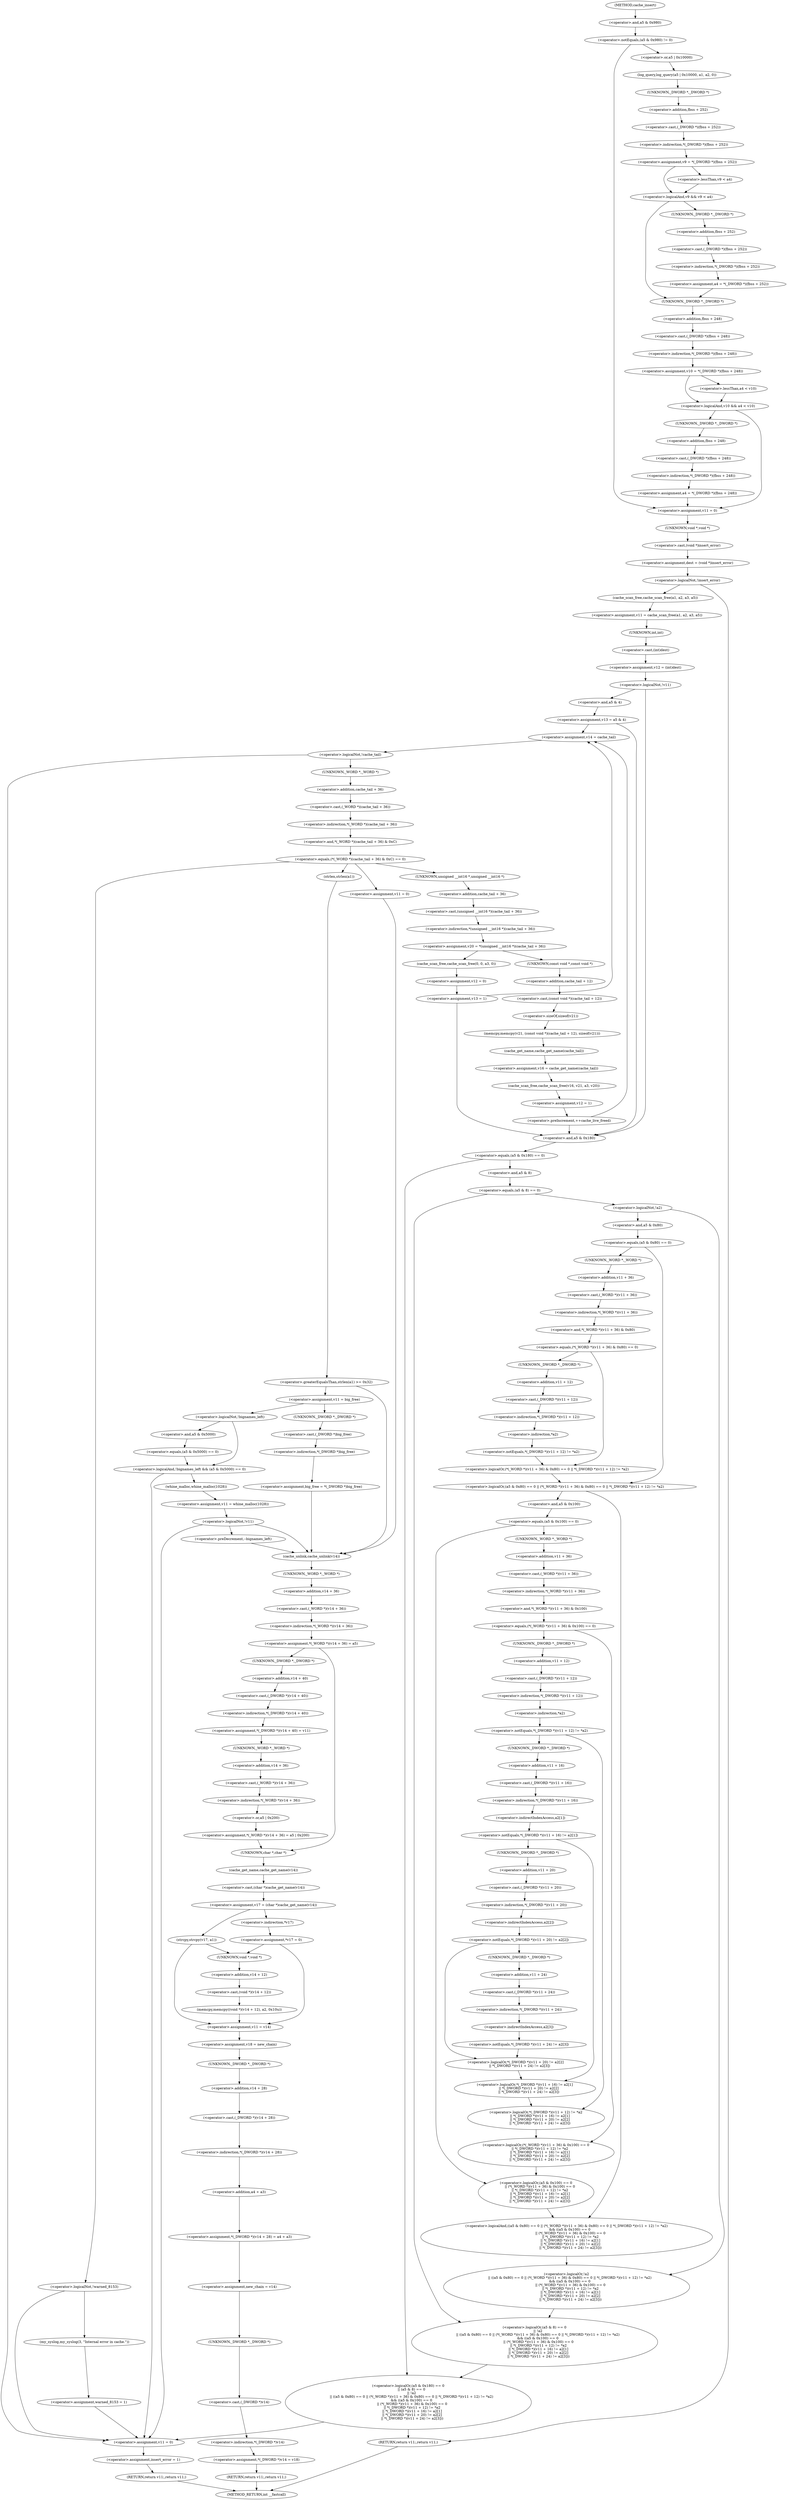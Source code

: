 digraph cache_insert {  
"1000133" [label = "(<operator>.notEquals,(a5 & 0x980) != 0)" ]
"1000134" [label = "(<operator>.and,a5 & 0x980)" ]
"1000139" [label = "(log_query,log_query(a5 | 0x10000, a1, a2, 0))" ]
"1000140" [label = "(<operator>.or,a5 | 0x10000)" ]
"1000146" [label = "(<operator>.assignment,v9 = *(_DWORD *)(fbss + 252))" ]
"1000148" [label = "(<operator>.indirection,*(_DWORD *)(fbss + 252))" ]
"1000149" [label = "(<operator>.cast,(_DWORD *)(fbss + 252))" ]
"1000150" [label = "(UNKNOWN,_DWORD *,_DWORD *)" ]
"1000151" [label = "(<operator>.addition,fbss + 252)" ]
"1000155" [label = "(<operator>.logicalAnd,v9 && v9 < a4)" ]
"1000157" [label = "(<operator>.lessThan,v9 < a4)" ]
"1000160" [label = "(<operator>.assignment,a4 = *(_DWORD *)(fbss + 252))" ]
"1000162" [label = "(<operator>.indirection,*(_DWORD *)(fbss + 252))" ]
"1000163" [label = "(<operator>.cast,(_DWORD *)(fbss + 252))" ]
"1000164" [label = "(UNKNOWN,_DWORD *,_DWORD *)" ]
"1000165" [label = "(<operator>.addition,fbss + 252)" ]
"1000168" [label = "(<operator>.assignment,v10 = *(_DWORD *)(fbss + 248))" ]
"1000170" [label = "(<operator>.indirection,*(_DWORD *)(fbss + 248))" ]
"1000171" [label = "(<operator>.cast,(_DWORD *)(fbss + 248))" ]
"1000172" [label = "(UNKNOWN,_DWORD *,_DWORD *)" ]
"1000173" [label = "(<operator>.addition,fbss + 248)" ]
"1000177" [label = "(<operator>.logicalAnd,v10 && a4 < v10)" ]
"1000179" [label = "(<operator>.lessThan,a4 < v10)" ]
"1000182" [label = "(<operator>.assignment,a4 = *(_DWORD *)(fbss + 248))" ]
"1000184" [label = "(<operator>.indirection,*(_DWORD *)(fbss + 248))" ]
"1000185" [label = "(<operator>.cast,(_DWORD *)(fbss + 248))" ]
"1000186" [label = "(UNKNOWN,_DWORD *,_DWORD *)" ]
"1000187" [label = "(<operator>.addition,fbss + 248)" ]
"1000190" [label = "(<operator>.assignment,v11 = 0)" ]
"1000193" [label = "(<operator>.assignment,dest = (void *)insert_error)" ]
"1000195" [label = "(<operator>.cast,(void *)insert_error)" ]
"1000196" [label = "(UNKNOWN,void *,void *)" ]
"1000199" [label = "(<operator>.logicalNot,!insert_error)" ]
"1000202" [label = "(<operator>.assignment,v11 = cache_scan_free(a1, a2, a3, a5))" ]
"1000204" [label = "(cache_scan_free,cache_scan_free(a1, a2, a3, a5))" ]
"1000209" [label = "(<operator>.assignment,v12 = (int)dest)" ]
"1000211" [label = "(<operator>.cast,(int)dest)" ]
"1000212" [label = "(UNKNOWN,int,int)" ]
"1000215" [label = "(<operator>.logicalNot,!v11)" ]
"1000218" [label = "(<operator>.assignment,v13 = a5 & 4)" ]
"1000220" [label = "(<operator>.and,a5 & 4)" ]
"1000226" [label = "(<operator>.assignment,v14 = cache_tail)" ]
"1000230" [label = "(<operator>.logicalNot,!cache_tail)" ]
"1000234" [label = "(<operator>.equals,(*(_WORD *)(cache_tail + 36) & 0xC) == 0)" ]
"1000235" [label = "(<operator>.and,*(_WORD *)(cache_tail + 36) & 0xC)" ]
"1000236" [label = "(<operator>.indirection,*(_WORD *)(cache_tail + 36))" ]
"1000237" [label = "(<operator>.cast,(_WORD *)(cache_tail + 36))" ]
"1000238" [label = "(UNKNOWN,_WORD *,_WORD *)" ]
"1000239" [label = "(<operator>.addition,cache_tail + 36)" ]
"1000249" [label = "(<operator>.greaterEqualsThan,strlen(a1) >= 0x32)" ]
"1000250" [label = "(strlen,strlen(a1))" ]
"1000254" [label = "(<operator>.assignment,v11 = big_free)" ]
"1000260" [label = "(<operator>.assignment,big_free = *(_DWORD *)big_free)" ]
"1000262" [label = "(<operator>.indirection,*(_DWORD *)big_free)" ]
"1000263" [label = "(<operator>.cast,(_DWORD *)big_free)" ]
"1000264" [label = "(UNKNOWN,_DWORD *,_DWORD *)" ]
"1000269" [label = "(<operator>.logicalAnd,!bignames_left && (a5 & 0x5000) == 0)" ]
"1000270" [label = "(<operator>.logicalNot,!bignames_left)" ]
"1000272" [label = "(<operator>.equals,(a5 & 0x5000) == 0)" ]
"1000273" [label = "(<operator>.and,a5 & 0x5000)" ]
"1000278" [label = "(<operator>.assignment,v11 = whine_malloc(1028))" ]
"1000280" [label = "(whine_malloc,whine_malloc(1028))" ]
"1000283" [label = "(<operator>.logicalNot,!v11)" ]
"1000288" [label = "(<operator>.preDecrement,--bignames_left)" ]
"1000292" [label = "(<operator>.assignment,v11 = 0)" ]
"1000295" [label = "(cache_unlink,cache_unlink(v14))" ]
"1000297" [label = "(<operator>.assignment,*(_WORD *)(v14 + 36) = a5)" ]
"1000298" [label = "(<operator>.indirection,*(_WORD *)(v14 + 36))" ]
"1000299" [label = "(<operator>.cast,(_WORD *)(v14 + 36))" ]
"1000300" [label = "(UNKNOWN,_WORD *,_WORD *)" ]
"1000301" [label = "(<operator>.addition,v14 + 36)" ]
"1000308" [label = "(<operator>.assignment,*(_DWORD *)(v14 + 40) = v11)" ]
"1000309" [label = "(<operator>.indirection,*(_DWORD *)(v14 + 40))" ]
"1000310" [label = "(<operator>.cast,(_DWORD *)(v14 + 40))" ]
"1000311" [label = "(UNKNOWN,_DWORD *,_DWORD *)" ]
"1000312" [label = "(<operator>.addition,v14 + 40)" ]
"1000316" [label = "(<operator>.assignment,*(_WORD *)(v14 + 36) = a5 | 0x200)" ]
"1000317" [label = "(<operator>.indirection,*(_WORD *)(v14 + 36))" ]
"1000318" [label = "(<operator>.cast,(_WORD *)(v14 + 36))" ]
"1000319" [label = "(UNKNOWN,_WORD *,_WORD *)" ]
"1000320" [label = "(<operator>.addition,v14 + 36)" ]
"1000323" [label = "(<operator>.or,a5 | 0x200)" ]
"1000326" [label = "(<operator>.assignment,v17 = (char *)cache_get_name(v14))" ]
"1000328" [label = "(<operator>.cast,(char *)cache_get_name(v14))" ]
"1000329" [label = "(UNKNOWN,char *,char *)" ]
"1000330" [label = "(cache_get_name,cache_get_name(v14))" ]
"1000334" [label = "(strcpy,strcpy(v17, a1))" ]
"1000338" [label = "(<operator>.assignment,*v17 = 0)" ]
"1000339" [label = "(<operator>.indirection,*v17)" ]
"1000344" [label = "(memcpy,memcpy((void *)(v14 + 12), a2, 0x10u))" ]
"1000345" [label = "(<operator>.cast,(void *)(v14 + 12))" ]
"1000346" [label = "(UNKNOWN,void *,void *)" ]
"1000347" [label = "(<operator>.addition,v14 + 12)" ]
"1000352" [label = "(<operator>.assignment,v11 = v14)" ]
"1000355" [label = "(<operator>.assignment,v18 = new_chain)" ]
"1000358" [label = "(<operator>.assignment,*(_DWORD *)(v14 + 28) = a4 + a3)" ]
"1000359" [label = "(<operator>.indirection,*(_DWORD *)(v14 + 28))" ]
"1000360" [label = "(<operator>.cast,(_DWORD *)(v14 + 28))" ]
"1000361" [label = "(UNKNOWN,_DWORD *,_DWORD *)" ]
"1000362" [label = "(<operator>.addition,v14 + 28)" ]
"1000365" [label = "(<operator>.addition,a4 + a3)" ]
"1000368" [label = "(<operator>.assignment,new_chain = v14)" ]
"1000371" [label = "(<operator>.assignment,*(_DWORD *)v14 = v18)" ]
"1000372" [label = "(<operator>.indirection,*(_DWORD *)v14)" ]
"1000373" [label = "(<operator>.cast,(_DWORD *)v14)" ]
"1000374" [label = "(UNKNOWN,_DWORD *,_DWORD *)" ]
"1000377" [label = "(RETURN,return v11;,return v11;)" ]
"1000383" [label = "(<operator>.logicalNot,!warned_8153)" ]
"1000386" [label = "(my_syslog,my_syslog(3, \"Internal error in cache.\"))" ]
"1000389" [label = "(<operator>.assignment,warned_8153 = 1)" ]
"1000393" [label = "(<operator>.assignment,v20 = *(unsigned __int16 *)(cache_tail + 36))" ]
"1000395" [label = "(<operator>.indirection,*(unsigned __int16 *)(cache_tail + 36))" ]
"1000396" [label = "(<operator>.cast,(unsigned __int16 *)(cache_tail + 36))" ]
"1000397" [label = "(UNKNOWN,unsigned __int16 *,unsigned __int16 *)" ]
"1000398" [label = "(<operator>.addition,cache_tail + 36)" ]
"1000404" [label = "(memcpy,memcpy(v21, (const void *)(cache_tail + 12), sizeof(v21)))" ]
"1000406" [label = "(<operator>.cast,(const void *)(cache_tail + 12))" ]
"1000407" [label = "(UNKNOWN,const void *,const void *)" ]
"1000408" [label = "(<operator>.addition,cache_tail + 12)" ]
"1000411" [label = "(<operator>.sizeOf,sizeof(v21))" ]
"1000413" [label = "(<operator>.assignment,v16 = cache_get_name(cache_tail))" ]
"1000415" [label = "(cache_get_name,cache_get_name(cache_tail))" ]
"1000417" [label = "(cache_scan_free,cache_scan_free(v16, v21, a3, v20))" ]
"1000422" [label = "(<operator>.assignment,v12 = 1)" ]
"1000425" [label = "(<operator>.preIncrement,++cache_live_freed)" ]
"1000429" [label = "(cache_scan_free,cache_scan_free(0, 0, a3, 0))" ]
"1000434" [label = "(<operator>.assignment,v12 = 0)" ]
"1000437" [label = "(<operator>.assignment,v13 = 1)" ]
"1000441" [label = "(<operator>.logicalOr,(a5 & 0x180) == 0\n      || (a5 & 8) == 0\n      || !a2\n      || ((a5 & 0x80) == 0 || (*(_WORD *)(v11 + 36) & 0x80) == 0 || *(_DWORD *)(v11 + 12) != *a2)\n      && ((a5 & 0x100) == 0\n       || (*(_WORD *)(v11 + 36) & 0x100) == 0\n       || *(_DWORD *)(v11 + 12) != *a2\n       || *(_DWORD *)(v11 + 16) != a2[1]\n       || *(_DWORD *)(v11 + 20) != a2[2]\n       || *(_DWORD *)(v11 + 24) != a2[3]))" ]
"1000442" [label = "(<operator>.equals,(a5 & 0x180) == 0)" ]
"1000443" [label = "(<operator>.and,a5 & 0x180)" ]
"1000447" [label = "(<operator>.logicalOr,(a5 & 8) == 0\n      || !a2\n      || ((a5 & 0x80) == 0 || (*(_WORD *)(v11 + 36) & 0x80) == 0 || *(_DWORD *)(v11 + 12) != *a2)\n      && ((a5 & 0x100) == 0\n       || (*(_WORD *)(v11 + 36) & 0x100) == 0\n       || *(_DWORD *)(v11 + 12) != *a2\n       || *(_DWORD *)(v11 + 16) != a2[1]\n       || *(_DWORD *)(v11 + 20) != a2[2]\n       || *(_DWORD *)(v11 + 24) != a2[3]))" ]
"1000448" [label = "(<operator>.equals,(a5 & 8) == 0)" ]
"1000449" [label = "(<operator>.and,a5 & 8)" ]
"1000453" [label = "(<operator>.logicalOr,!a2\n      || ((a5 & 0x80) == 0 || (*(_WORD *)(v11 + 36) & 0x80) == 0 || *(_DWORD *)(v11 + 12) != *a2)\n      && ((a5 & 0x100) == 0\n       || (*(_WORD *)(v11 + 36) & 0x100) == 0\n       || *(_DWORD *)(v11 + 12) != *a2\n       || *(_DWORD *)(v11 + 16) != a2[1]\n       || *(_DWORD *)(v11 + 20) != a2[2]\n       || *(_DWORD *)(v11 + 24) != a2[3]))" ]
"1000454" [label = "(<operator>.logicalNot,!a2)" ]
"1000456" [label = "(<operator>.logicalAnd,((a5 & 0x80) == 0 || (*(_WORD *)(v11 + 36) & 0x80) == 0 || *(_DWORD *)(v11 + 12) != *a2)\n      && ((a5 & 0x100) == 0\n       || (*(_WORD *)(v11 + 36) & 0x100) == 0\n       || *(_DWORD *)(v11 + 12) != *a2\n       || *(_DWORD *)(v11 + 16) != a2[1]\n       || *(_DWORD *)(v11 + 20) != a2[2]\n       || *(_DWORD *)(v11 + 24) != a2[3]))" ]
"1000457" [label = "(<operator>.logicalOr,(a5 & 0x80) == 0 || (*(_WORD *)(v11 + 36) & 0x80) == 0 || *(_DWORD *)(v11 + 12) != *a2)" ]
"1000458" [label = "(<operator>.equals,(a5 & 0x80) == 0)" ]
"1000459" [label = "(<operator>.and,a5 & 0x80)" ]
"1000463" [label = "(<operator>.logicalOr,(*(_WORD *)(v11 + 36) & 0x80) == 0 || *(_DWORD *)(v11 + 12) != *a2)" ]
"1000464" [label = "(<operator>.equals,(*(_WORD *)(v11 + 36) & 0x80) == 0)" ]
"1000465" [label = "(<operator>.and,*(_WORD *)(v11 + 36) & 0x80)" ]
"1000466" [label = "(<operator>.indirection,*(_WORD *)(v11 + 36))" ]
"1000467" [label = "(<operator>.cast,(_WORD *)(v11 + 36))" ]
"1000468" [label = "(UNKNOWN,_WORD *,_WORD *)" ]
"1000469" [label = "(<operator>.addition,v11 + 36)" ]
"1000474" [label = "(<operator>.notEquals,*(_DWORD *)(v11 + 12) != *a2)" ]
"1000475" [label = "(<operator>.indirection,*(_DWORD *)(v11 + 12))" ]
"1000476" [label = "(<operator>.cast,(_DWORD *)(v11 + 12))" ]
"1000477" [label = "(UNKNOWN,_DWORD *,_DWORD *)" ]
"1000478" [label = "(<operator>.addition,v11 + 12)" ]
"1000481" [label = "(<operator>.indirection,*a2)" ]
"1000483" [label = "(<operator>.logicalOr,(a5 & 0x100) == 0\n       || (*(_WORD *)(v11 + 36) & 0x100) == 0\n       || *(_DWORD *)(v11 + 12) != *a2\n       || *(_DWORD *)(v11 + 16) != a2[1]\n       || *(_DWORD *)(v11 + 20) != a2[2]\n       || *(_DWORD *)(v11 + 24) != a2[3])" ]
"1000484" [label = "(<operator>.equals,(a5 & 0x100) == 0)" ]
"1000485" [label = "(<operator>.and,a5 & 0x100)" ]
"1000489" [label = "(<operator>.logicalOr,(*(_WORD *)(v11 + 36) & 0x100) == 0\n       || *(_DWORD *)(v11 + 12) != *a2\n       || *(_DWORD *)(v11 + 16) != a2[1]\n       || *(_DWORD *)(v11 + 20) != a2[2]\n       || *(_DWORD *)(v11 + 24) != a2[3])" ]
"1000490" [label = "(<operator>.equals,(*(_WORD *)(v11 + 36) & 0x100) == 0)" ]
"1000491" [label = "(<operator>.and,*(_WORD *)(v11 + 36) & 0x100)" ]
"1000492" [label = "(<operator>.indirection,*(_WORD *)(v11 + 36))" ]
"1000493" [label = "(<operator>.cast,(_WORD *)(v11 + 36))" ]
"1000494" [label = "(UNKNOWN,_WORD *,_WORD *)" ]
"1000495" [label = "(<operator>.addition,v11 + 36)" ]
"1000500" [label = "(<operator>.logicalOr,*(_DWORD *)(v11 + 12) != *a2\n       || *(_DWORD *)(v11 + 16) != a2[1]\n       || *(_DWORD *)(v11 + 20) != a2[2]\n       || *(_DWORD *)(v11 + 24) != a2[3])" ]
"1000501" [label = "(<operator>.notEquals,*(_DWORD *)(v11 + 12) != *a2)" ]
"1000502" [label = "(<operator>.indirection,*(_DWORD *)(v11 + 12))" ]
"1000503" [label = "(<operator>.cast,(_DWORD *)(v11 + 12))" ]
"1000504" [label = "(UNKNOWN,_DWORD *,_DWORD *)" ]
"1000505" [label = "(<operator>.addition,v11 + 12)" ]
"1000508" [label = "(<operator>.indirection,*a2)" ]
"1000510" [label = "(<operator>.logicalOr,*(_DWORD *)(v11 + 16) != a2[1]\n       || *(_DWORD *)(v11 + 20) != a2[2]\n       || *(_DWORD *)(v11 + 24) != a2[3])" ]
"1000511" [label = "(<operator>.notEquals,*(_DWORD *)(v11 + 16) != a2[1])" ]
"1000512" [label = "(<operator>.indirection,*(_DWORD *)(v11 + 16))" ]
"1000513" [label = "(<operator>.cast,(_DWORD *)(v11 + 16))" ]
"1000514" [label = "(UNKNOWN,_DWORD *,_DWORD *)" ]
"1000515" [label = "(<operator>.addition,v11 + 16)" ]
"1000518" [label = "(<operator>.indirectIndexAccess,a2[1])" ]
"1000521" [label = "(<operator>.logicalOr,*(_DWORD *)(v11 + 20) != a2[2]\n       || *(_DWORD *)(v11 + 24) != a2[3])" ]
"1000522" [label = "(<operator>.notEquals,*(_DWORD *)(v11 + 20) != a2[2])" ]
"1000523" [label = "(<operator>.indirection,*(_DWORD *)(v11 + 20))" ]
"1000524" [label = "(<operator>.cast,(_DWORD *)(v11 + 20))" ]
"1000525" [label = "(UNKNOWN,_DWORD *,_DWORD *)" ]
"1000526" [label = "(<operator>.addition,v11 + 20)" ]
"1000529" [label = "(<operator>.indirectIndexAccess,a2[2])" ]
"1000532" [label = "(<operator>.notEquals,*(_DWORD *)(v11 + 24) != a2[3])" ]
"1000533" [label = "(<operator>.indirection,*(_DWORD *)(v11 + 24))" ]
"1000534" [label = "(<operator>.cast,(_DWORD *)(v11 + 24))" ]
"1000535" [label = "(UNKNOWN,_DWORD *,_DWORD *)" ]
"1000536" [label = "(<operator>.addition,v11 + 24)" ]
"1000539" [label = "(<operator>.indirectIndexAccess,a2[3])" ]
"1000544" [label = "(<operator>.assignment,v11 = 0)" ]
"1000547" [label = "(<operator>.assignment,insert_error = 1)" ]
"1000550" [label = "(RETURN,return v11;,return v11;)" ]
"1000552" [label = "(RETURN,return v11;,return v11;)" ]
"1000113" [label = "(METHOD,cache_insert)" ]
"1000554" [label = "(METHOD_RETURN,int __fastcall)" ]
  "1000133" -> "1000140" 
  "1000133" -> "1000190" 
  "1000134" -> "1000133" 
  "1000139" -> "1000150" 
  "1000140" -> "1000139" 
  "1000146" -> "1000155" 
  "1000146" -> "1000157" 
  "1000148" -> "1000146" 
  "1000149" -> "1000148" 
  "1000150" -> "1000151" 
  "1000151" -> "1000149" 
  "1000155" -> "1000164" 
  "1000155" -> "1000172" 
  "1000157" -> "1000155" 
  "1000160" -> "1000172" 
  "1000162" -> "1000160" 
  "1000163" -> "1000162" 
  "1000164" -> "1000165" 
  "1000165" -> "1000163" 
  "1000168" -> "1000177" 
  "1000168" -> "1000179" 
  "1000170" -> "1000168" 
  "1000171" -> "1000170" 
  "1000172" -> "1000173" 
  "1000173" -> "1000171" 
  "1000177" -> "1000186" 
  "1000177" -> "1000190" 
  "1000179" -> "1000177" 
  "1000182" -> "1000190" 
  "1000184" -> "1000182" 
  "1000185" -> "1000184" 
  "1000186" -> "1000187" 
  "1000187" -> "1000185" 
  "1000190" -> "1000196" 
  "1000193" -> "1000199" 
  "1000195" -> "1000193" 
  "1000196" -> "1000195" 
  "1000199" -> "1000204" 
  "1000199" -> "1000552" 
  "1000202" -> "1000212" 
  "1000204" -> "1000202" 
  "1000209" -> "1000215" 
  "1000211" -> "1000209" 
  "1000212" -> "1000211" 
  "1000215" -> "1000220" 
  "1000215" -> "1000443" 
  "1000218" -> "1000226" 
  "1000218" -> "1000443" 
  "1000220" -> "1000218" 
  "1000226" -> "1000230" 
  "1000230" -> "1000238" 
  "1000230" -> "1000544" 
  "1000234" -> "1000250" 
  "1000234" -> "1000292" 
  "1000234" -> "1000383" 
  "1000234" -> "1000397" 
  "1000235" -> "1000234" 
  "1000236" -> "1000235" 
  "1000237" -> "1000236" 
  "1000238" -> "1000239" 
  "1000239" -> "1000237" 
  "1000249" -> "1000254" 
  "1000249" -> "1000295" 
  "1000250" -> "1000249" 
  "1000254" -> "1000264" 
  "1000254" -> "1000270" 
  "1000260" -> "1000295" 
  "1000262" -> "1000260" 
  "1000263" -> "1000262" 
  "1000264" -> "1000263" 
  "1000269" -> "1000544" 
  "1000269" -> "1000280" 
  "1000270" -> "1000269" 
  "1000270" -> "1000273" 
  "1000272" -> "1000269" 
  "1000273" -> "1000272" 
  "1000278" -> "1000283" 
  "1000280" -> "1000278" 
  "1000283" -> "1000544" 
  "1000283" -> "1000288" 
  "1000283" -> "1000295" 
  "1000288" -> "1000295" 
  "1000292" -> "1000295" 
  "1000295" -> "1000300" 
  "1000297" -> "1000311" 
  "1000297" -> "1000329" 
  "1000298" -> "1000297" 
  "1000299" -> "1000298" 
  "1000300" -> "1000301" 
  "1000301" -> "1000299" 
  "1000308" -> "1000319" 
  "1000309" -> "1000308" 
  "1000310" -> "1000309" 
  "1000311" -> "1000312" 
  "1000312" -> "1000310" 
  "1000316" -> "1000329" 
  "1000317" -> "1000323" 
  "1000318" -> "1000317" 
  "1000319" -> "1000320" 
  "1000320" -> "1000318" 
  "1000323" -> "1000316" 
  "1000326" -> "1000334" 
  "1000326" -> "1000339" 
  "1000328" -> "1000326" 
  "1000329" -> "1000330" 
  "1000330" -> "1000328" 
  "1000334" -> "1000346" 
  "1000334" -> "1000352" 
  "1000338" -> "1000346" 
  "1000338" -> "1000352" 
  "1000339" -> "1000338" 
  "1000344" -> "1000352" 
  "1000345" -> "1000344" 
  "1000346" -> "1000347" 
  "1000347" -> "1000345" 
  "1000352" -> "1000355" 
  "1000355" -> "1000361" 
  "1000358" -> "1000368" 
  "1000359" -> "1000365" 
  "1000360" -> "1000359" 
  "1000361" -> "1000362" 
  "1000362" -> "1000360" 
  "1000365" -> "1000358" 
  "1000368" -> "1000374" 
  "1000371" -> "1000377" 
  "1000372" -> "1000371" 
  "1000373" -> "1000372" 
  "1000374" -> "1000373" 
  "1000377" -> "1000554" 
  "1000383" -> "1000386" 
  "1000383" -> "1000544" 
  "1000386" -> "1000389" 
  "1000389" -> "1000544" 
  "1000393" -> "1000407" 
  "1000393" -> "1000429" 
  "1000395" -> "1000393" 
  "1000396" -> "1000395" 
  "1000397" -> "1000398" 
  "1000398" -> "1000396" 
  "1000404" -> "1000415" 
  "1000406" -> "1000411" 
  "1000407" -> "1000408" 
  "1000408" -> "1000406" 
  "1000411" -> "1000404" 
  "1000413" -> "1000417" 
  "1000415" -> "1000413" 
  "1000417" -> "1000422" 
  "1000422" -> "1000425" 
  "1000425" -> "1000226" 
  "1000425" -> "1000443" 
  "1000429" -> "1000434" 
  "1000434" -> "1000437" 
  "1000437" -> "1000226" 
  "1000437" -> "1000443" 
  "1000441" -> "1000544" 
  "1000441" -> "1000552" 
  "1000442" -> "1000441" 
  "1000442" -> "1000449" 
  "1000443" -> "1000442" 
  "1000447" -> "1000441" 
  "1000448" -> "1000447" 
  "1000448" -> "1000454" 
  "1000449" -> "1000448" 
  "1000453" -> "1000447" 
  "1000454" -> "1000453" 
  "1000454" -> "1000459" 
  "1000456" -> "1000453" 
  "1000457" -> "1000456" 
  "1000457" -> "1000485" 
  "1000458" -> "1000468" 
  "1000458" -> "1000457" 
  "1000459" -> "1000458" 
  "1000463" -> "1000457" 
  "1000464" -> "1000477" 
  "1000464" -> "1000463" 
  "1000465" -> "1000464" 
  "1000466" -> "1000465" 
  "1000467" -> "1000466" 
  "1000468" -> "1000469" 
  "1000469" -> "1000467" 
  "1000474" -> "1000463" 
  "1000475" -> "1000481" 
  "1000476" -> "1000475" 
  "1000477" -> "1000478" 
  "1000478" -> "1000476" 
  "1000481" -> "1000474" 
  "1000483" -> "1000456" 
  "1000484" -> "1000494" 
  "1000484" -> "1000483" 
  "1000485" -> "1000484" 
  "1000489" -> "1000483" 
  "1000490" -> "1000504" 
  "1000490" -> "1000489" 
  "1000491" -> "1000490" 
  "1000492" -> "1000491" 
  "1000493" -> "1000492" 
  "1000494" -> "1000495" 
  "1000495" -> "1000493" 
  "1000500" -> "1000489" 
  "1000501" -> "1000514" 
  "1000501" -> "1000500" 
  "1000502" -> "1000508" 
  "1000503" -> "1000502" 
  "1000504" -> "1000505" 
  "1000505" -> "1000503" 
  "1000508" -> "1000501" 
  "1000510" -> "1000500" 
  "1000511" -> "1000525" 
  "1000511" -> "1000510" 
  "1000512" -> "1000518" 
  "1000513" -> "1000512" 
  "1000514" -> "1000515" 
  "1000515" -> "1000513" 
  "1000518" -> "1000511" 
  "1000521" -> "1000510" 
  "1000522" -> "1000535" 
  "1000522" -> "1000521" 
  "1000523" -> "1000529" 
  "1000524" -> "1000523" 
  "1000525" -> "1000526" 
  "1000526" -> "1000524" 
  "1000529" -> "1000522" 
  "1000532" -> "1000521" 
  "1000533" -> "1000539" 
  "1000534" -> "1000533" 
  "1000535" -> "1000536" 
  "1000536" -> "1000534" 
  "1000539" -> "1000532" 
  "1000544" -> "1000547" 
  "1000547" -> "1000550" 
  "1000550" -> "1000554" 
  "1000552" -> "1000554" 
  "1000113" -> "1000134" 
}
